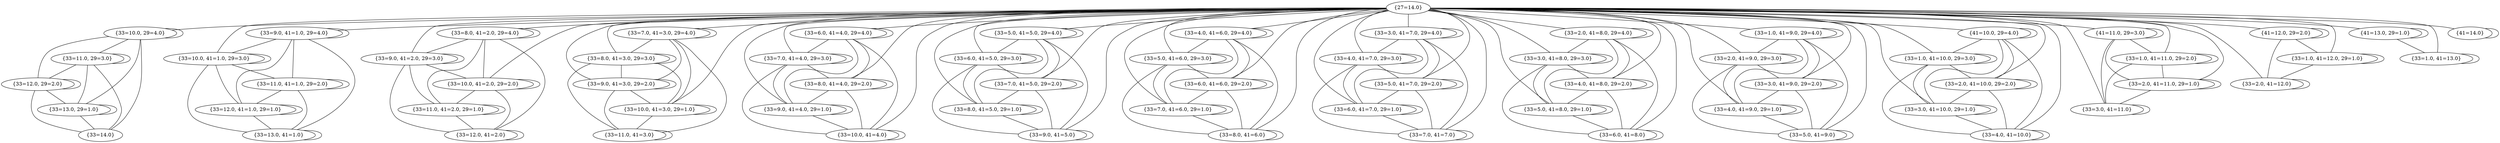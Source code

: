graph {
	"{27=14.0}" ["state"="{27=14.0}"];
	"{33=10.0, 29=4.0}" ["state"="{33=10.0, 29=4.0}"];
	"{33=9.0, 41=1.0, 29=4.0}" ["state"="{33=9.0, 41=1.0, 29=4.0}"];
	"{33=10.0, 41=1.0, 29=3.0}" ["state"="{33=10.0, 41=1.0, 29=3.0}"];
	"{33=8.0, 41=2.0, 29=4.0}" ["state"="{33=8.0, 41=2.0, 29=4.0}"];
	"{33=9.0, 41=2.0, 29=3.0}" ["state"="{33=9.0, 41=2.0, 29=3.0}"];
	"{33=10.0, 41=2.0, 29=2.0}" ["state"="{33=10.0, 41=2.0, 29=2.0}"];
	"{33=7.0, 41=3.0, 29=4.0}" ["state"="{33=7.0, 41=3.0, 29=4.0}"];
	"{33=8.0, 41=3.0, 29=3.0}" ["state"="{33=8.0, 41=3.0, 29=3.0}"];
	"{33=9.0, 41=3.0, 29=2.0}" ["state"="{33=9.0, 41=3.0, 29=2.0}"];
	"{33=10.0, 41=3.0, 29=1.0}" ["state"="{33=10.0, 41=3.0, 29=1.0}"];
	"{33=6.0, 41=4.0, 29=4.0}" ["state"="{33=6.0, 41=4.0, 29=4.0}"];
	"{33=7.0, 41=4.0, 29=3.0}" ["state"="{33=7.0, 41=4.0, 29=3.0}"];
	"{33=8.0, 41=4.0, 29=2.0}" ["state"="{33=8.0, 41=4.0, 29=2.0}"];
	"{33=9.0, 41=4.0, 29=1.0}" ["state"="{33=9.0, 41=4.0, 29=1.0}"];
	"{33=10.0, 41=4.0}" ["state"="{33=10.0, 41=4.0}"];
	"{33=5.0, 41=5.0, 29=4.0}" ["state"="{33=5.0, 41=5.0, 29=4.0}"];
	"{33=6.0, 41=5.0, 29=3.0}" ["state"="{33=6.0, 41=5.0, 29=3.0}"];
	"{33=7.0, 41=5.0, 29=2.0}" ["state"="{33=7.0, 41=5.0, 29=2.0}"];
	"{33=8.0, 41=5.0, 29=1.0}" ["state"="{33=8.0, 41=5.0, 29=1.0}"];
	"{33=9.0, 41=5.0}" ["state"="{33=9.0, 41=5.0}"];
	"{33=4.0, 41=6.0, 29=4.0}" ["state"="{33=4.0, 41=6.0, 29=4.0}"];
	"{33=5.0, 41=6.0, 29=3.0}" ["state"="{33=5.0, 41=6.0, 29=3.0}"];
	"{33=6.0, 41=6.0, 29=2.0}" ["state"="{33=6.0, 41=6.0, 29=2.0}"];
	"{33=7.0, 41=6.0, 29=1.0}" ["state"="{33=7.0, 41=6.0, 29=1.0}"];
	"{33=8.0, 41=6.0}" ["state"="{33=8.0, 41=6.0}"];
	"{33=3.0, 41=7.0, 29=4.0}" ["state"="{33=3.0, 41=7.0, 29=4.0}"];
	"{33=4.0, 41=7.0, 29=3.0}" ["state"="{33=4.0, 41=7.0, 29=3.0}"];
	"{33=5.0, 41=7.0, 29=2.0}" ["state"="{33=5.0, 41=7.0, 29=2.0}"];
	"{33=6.0, 41=7.0, 29=1.0}" ["state"="{33=6.0, 41=7.0, 29=1.0}"];
	"{33=7.0, 41=7.0}" ["state"="{33=7.0, 41=7.0}"];
	"{33=2.0, 41=8.0, 29=4.0}" ["state"="{33=2.0, 41=8.0, 29=4.0}"];
	"{33=3.0, 41=8.0, 29=3.0}" ["state"="{33=3.0, 41=8.0, 29=3.0}"];
	"{33=4.0, 41=8.0, 29=2.0}" ["state"="{33=4.0, 41=8.0, 29=2.0}"];
	"{33=5.0, 41=8.0, 29=1.0}" ["state"="{33=5.0, 41=8.0, 29=1.0}"];
	"{33=6.0, 41=8.0}" ["state"="{33=6.0, 41=8.0}"];
	"{33=1.0, 41=9.0, 29=4.0}" ["state"="{33=1.0, 41=9.0, 29=4.0}"];
	"{33=2.0, 41=9.0, 29=3.0}" ["state"="{33=2.0, 41=9.0, 29=3.0}"];
	"{33=3.0, 41=9.0, 29=2.0}" ["state"="{33=3.0, 41=9.0, 29=2.0}"];
	"{33=4.0, 41=9.0, 29=1.0}" ["state"="{33=4.0, 41=9.0, 29=1.0}"];
	"{33=5.0, 41=9.0}" ["state"="{33=5.0, 41=9.0}"];
	"{41=10.0, 29=4.0}" ["state"="{41=10.0, 29=4.0}"];
	"{33=1.0, 41=10.0, 29=3.0}" ["state"="{33=1.0, 41=10.0, 29=3.0}"];
	"{33=2.0, 41=10.0, 29=2.0}" ["state"="{33=2.0, 41=10.0, 29=2.0}"];
	"{33=3.0, 41=10.0, 29=1.0}" ["state"="{33=3.0, 41=10.0, 29=1.0}"];
	"{33=4.0, 41=10.0}" ["state"="{33=4.0, 41=10.0}"];
	"{41=11.0, 29=3.0}" ["state"="{41=11.0, 29=3.0}"];
	"{33=1.0, 41=11.0, 29=2.0}" ["state"="{33=1.0, 41=11.0, 29=2.0}"];
	"{33=2.0, 41=11.0, 29=1.0}" ["state"="{33=2.0, 41=11.0, 29=1.0}"];
	"{33=3.0, 41=11.0}" ["state"="{33=3.0, 41=11.0}"];
	"{41=12.0, 29=2.0}" ["state"="{41=12.0, 29=2.0}"];
	"{33=1.0, 41=12.0, 29=1.0}" ["state"="{33=1.0, 41=12.0, 29=1.0}"];
	"{33=2.0, 41=12.0}" ["state"="{33=2.0, 41=12.0}"];
	"{41=13.0, 29=1.0}" ["state"="{41=13.0, 29=1.0}"];
	"{33=1.0, 41=13.0}" ["state"="{33=1.0, 41=13.0}"];
	"{41=14.0}" ["state"="{41=14.0}"];
	"{33=11.0, 41=3.0}" ["state"="{33=11.0, 41=3.0}"];
	"{33=11.0, 41=2.0, 29=1.0}" ["state"="{33=11.0, 41=2.0, 29=1.0}"];
	"{33=12.0, 41=2.0}" ["state"="{33=12.0, 41=2.0}"];
	"{33=11.0, 41=1.0, 29=2.0}" ["state"="{33=11.0, 41=1.0, 29=2.0}"];
	"{33=12.0, 41=1.0, 29=1.0}" ["state"="{33=12.0, 41=1.0, 29=1.0}"];
	"{33=13.0, 41=1.0}" ["state"="{33=13.0, 41=1.0}"];
	"{33=11.0, 29=3.0}" ["state"="{33=11.0, 29=3.0}"];
	"{33=12.0, 29=2.0}" ["state"="{33=12.0, 29=2.0}"];
	"{33=13.0, 29=1.0}" ["state"="{33=13.0, 29=1.0}"];
	"{33=14.0}" ["state"="{33=14.0}"];
	"{27=14.0}" -- "{33=10.0, 29=4.0}" ;
	"{27=14.0}" -- "{33=9.0, 41=1.0, 29=4.0}" ;
	"{27=14.0}" -- "{33=10.0, 41=1.0, 29=3.0}" ;
	"{27=14.0}" -- "{33=8.0, 41=2.0, 29=4.0}" ;
	"{27=14.0}" -- "{33=9.0, 41=2.0, 29=3.0}" ;
	"{27=14.0}" -- "{33=10.0, 41=2.0, 29=2.0}" ;
	"{27=14.0}" -- "{33=7.0, 41=3.0, 29=4.0}" ;
	"{27=14.0}" -- "{33=8.0, 41=3.0, 29=3.0}" ;
	"{27=14.0}" -- "{33=9.0, 41=3.0, 29=2.0}" ;
	"{27=14.0}" -- "{33=10.0, 41=3.0, 29=1.0}" ;
	"{27=14.0}" -- "{33=6.0, 41=4.0, 29=4.0}" ;
	"{27=14.0}" -- "{33=7.0, 41=4.0, 29=3.0}" ;
	"{27=14.0}" -- "{33=8.0, 41=4.0, 29=2.0}" ;
	"{27=14.0}" -- "{33=9.0, 41=4.0, 29=1.0}" ;
	"{27=14.0}" -- "{33=10.0, 41=4.0}" ;
	"{27=14.0}" -- "{33=5.0, 41=5.0, 29=4.0}" ;
	"{27=14.0}" -- "{33=6.0, 41=5.0, 29=3.0}" ;
	"{27=14.0}" -- "{33=7.0, 41=5.0, 29=2.0}" ;
	"{27=14.0}" -- "{33=8.0, 41=5.0, 29=1.0}" ;
	"{27=14.0}" -- "{33=9.0, 41=5.0}" ;
	"{27=14.0}" -- "{33=4.0, 41=6.0, 29=4.0}" ;
	"{27=14.0}" -- "{33=5.0, 41=6.0, 29=3.0}" ;
	"{27=14.0}" -- "{33=6.0, 41=6.0, 29=2.0}" ;
	"{27=14.0}" -- "{33=7.0, 41=6.0, 29=1.0}" ;
	"{27=14.0}" -- "{33=8.0, 41=6.0}" ;
	"{27=14.0}" -- "{33=3.0, 41=7.0, 29=4.0}" ;
	"{27=14.0}" -- "{33=4.0, 41=7.0, 29=3.0}" ;
	"{27=14.0}" -- "{33=5.0, 41=7.0, 29=2.0}" ;
	"{27=14.0}" -- "{33=6.0, 41=7.0, 29=1.0}" ;
	"{27=14.0}" -- "{33=7.0, 41=7.0}" ;
	"{27=14.0}" -- "{33=2.0, 41=8.0, 29=4.0}" ;
	"{27=14.0}" -- "{33=3.0, 41=8.0, 29=3.0}" ;
	"{27=14.0}" -- "{33=4.0, 41=8.0, 29=2.0}" ;
	"{27=14.0}" -- "{33=5.0, 41=8.0, 29=1.0}" ;
	"{27=14.0}" -- "{33=6.0, 41=8.0}" ;
	"{27=14.0}" -- "{33=1.0, 41=9.0, 29=4.0}" ;
	"{27=14.0}" -- "{33=2.0, 41=9.0, 29=3.0}" ;
	"{27=14.0}" -- "{33=3.0, 41=9.0, 29=2.0}" ;
	"{27=14.0}" -- "{33=4.0, 41=9.0, 29=1.0}" ;
	"{27=14.0}" -- "{33=5.0, 41=9.0}" ;
	"{27=14.0}" -- "{41=10.0, 29=4.0}" ;
	"{27=14.0}" -- "{33=1.0, 41=10.0, 29=3.0}" ;
	"{27=14.0}" -- "{33=2.0, 41=10.0, 29=2.0}" ;
	"{27=14.0}" -- "{33=3.0, 41=10.0, 29=1.0}" ;
	"{27=14.0}" -- "{33=4.0, 41=10.0}" ;
	"{27=14.0}" -- "{41=11.0, 29=3.0}" ;
	"{27=14.0}" -- "{33=1.0, 41=11.0, 29=2.0}" ;
	"{27=14.0}" -- "{33=2.0, 41=11.0, 29=1.0}" ;
	"{27=14.0}" -- "{33=3.0, 41=11.0}" ;
	"{27=14.0}" -- "{41=12.0, 29=2.0}" ;
	"{27=14.0}" -- "{33=1.0, 41=12.0, 29=1.0}" ;
	"{27=14.0}" -- "{33=2.0, 41=12.0}" ;
	"{27=14.0}" -- "{41=13.0, 29=1.0}" ;
	"{27=14.0}" -- "{33=1.0, 41=13.0}" ;
	"{27=14.0}" -- "{41=14.0}" ;
	"{41=14.0}" -- "{41=14.0}" ;
	"{33=1.0, 41=13.0}" -- "{33=1.0, 41=13.0}" ;
	"{41=13.0, 29=1.0}" -- "{41=13.0, 29=1.0}" ;
	"{41=13.0, 29=1.0}" -- "{33=1.0, 41=13.0}" ;
	"{33=2.0, 41=12.0}" -- "{33=2.0, 41=12.0}" ;
	"{33=1.0, 41=12.0, 29=1.0}" -- "{33=1.0, 41=12.0, 29=1.0}" ;
	"{33=1.0, 41=12.0, 29=1.0}" -- "{33=2.0, 41=12.0}" ;
	"{41=12.0, 29=2.0}" -- "{41=12.0, 29=2.0}" ;
	"{41=12.0, 29=2.0}" -- "{33=1.0, 41=12.0, 29=1.0}" ;
	"{41=12.0, 29=2.0}" -- "{33=2.0, 41=12.0}" ;
	"{33=3.0, 41=11.0}" -- "{33=3.0, 41=11.0}" ;
	"{33=2.0, 41=11.0, 29=1.0}" -- "{33=2.0, 41=11.0, 29=1.0}" ;
	"{33=2.0, 41=11.0, 29=1.0}" -- "{33=3.0, 41=11.0}" ;
	"{33=1.0, 41=11.0, 29=2.0}" -- "{33=1.0, 41=11.0, 29=2.0}" ;
	"{33=1.0, 41=11.0, 29=2.0}" -- "{33=2.0, 41=11.0, 29=1.0}" ;
	"{33=1.0, 41=11.0, 29=2.0}" -- "{33=3.0, 41=11.0}" ;
	"{41=11.0, 29=3.0}" -- "{41=11.0, 29=3.0}" ;
	"{41=11.0, 29=3.0}" -- "{33=1.0, 41=11.0, 29=2.0}" ;
	"{41=11.0, 29=3.0}" -- "{33=2.0, 41=11.0, 29=1.0}" ;
	"{41=11.0, 29=3.0}" -- "{33=3.0, 41=11.0}" ;
	"{33=4.0, 41=10.0}" -- "{33=4.0, 41=10.0}" ;
	"{33=3.0, 41=10.0, 29=1.0}" -- "{33=3.0, 41=10.0, 29=1.0}" ;
	"{33=3.0, 41=10.0, 29=1.0}" -- "{33=4.0, 41=10.0}" ;
	"{33=2.0, 41=10.0, 29=2.0}" -- "{33=2.0, 41=10.0, 29=2.0}" ;
	"{33=2.0, 41=10.0, 29=2.0}" -- "{33=3.0, 41=10.0, 29=1.0}" ;
	"{33=2.0, 41=10.0, 29=2.0}" -- "{33=4.0, 41=10.0}" ;
	"{33=1.0, 41=10.0, 29=3.0}" -- "{33=1.0, 41=10.0, 29=3.0}" ;
	"{33=1.0, 41=10.0, 29=3.0}" -- "{33=2.0, 41=10.0, 29=2.0}" ;
	"{33=1.0, 41=10.0, 29=3.0}" -- "{33=3.0, 41=10.0, 29=1.0}" ;
	"{33=1.0, 41=10.0, 29=3.0}" -- "{33=4.0, 41=10.0}" ;
	"{41=10.0, 29=4.0}" -- "{41=10.0, 29=4.0}" ;
	"{41=10.0, 29=4.0}" -- "{33=1.0, 41=10.0, 29=3.0}" ;
	"{41=10.0, 29=4.0}" -- "{33=2.0, 41=10.0, 29=2.0}" ;
	"{41=10.0, 29=4.0}" -- "{33=3.0, 41=10.0, 29=1.0}" ;
	"{41=10.0, 29=4.0}" -- "{33=4.0, 41=10.0}" ;
	"{33=5.0, 41=9.0}" -- "{33=5.0, 41=9.0}" ;
	"{33=4.0, 41=9.0, 29=1.0}" -- "{33=4.0, 41=9.0, 29=1.0}" ;
	"{33=4.0, 41=9.0, 29=1.0}" -- "{33=5.0, 41=9.0}" ;
	"{33=3.0, 41=9.0, 29=2.0}" -- "{33=3.0, 41=9.0, 29=2.0}" ;
	"{33=3.0, 41=9.0, 29=2.0}" -- "{33=4.0, 41=9.0, 29=1.0}" ;
	"{33=3.0, 41=9.0, 29=2.0}" -- "{33=5.0, 41=9.0}" ;
	"{33=2.0, 41=9.0, 29=3.0}" -- "{33=2.0, 41=9.0, 29=3.0}" ;
	"{33=2.0, 41=9.0, 29=3.0}" -- "{33=3.0, 41=9.0, 29=2.0}" ;
	"{33=2.0, 41=9.0, 29=3.0}" -- "{33=4.0, 41=9.0, 29=1.0}" ;
	"{33=2.0, 41=9.0, 29=3.0}" -- "{33=5.0, 41=9.0}" ;
	"{33=1.0, 41=9.0, 29=4.0}" -- "{33=1.0, 41=9.0, 29=4.0}" ;
	"{33=1.0, 41=9.0, 29=4.0}" -- "{33=2.0, 41=9.0, 29=3.0}" ;
	"{33=1.0, 41=9.0, 29=4.0}" -- "{33=3.0, 41=9.0, 29=2.0}" ;
	"{33=1.0, 41=9.0, 29=4.0}" -- "{33=4.0, 41=9.0, 29=1.0}" ;
	"{33=1.0, 41=9.0, 29=4.0}" -- "{33=5.0, 41=9.0}" ;
	"{33=6.0, 41=8.0}" -- "{33=6.0, 41=8.0}" ;
	"{33=5.0, 41=8.0, 29=1.0}" -- "{33=5.0, 41=8.0, 29=1.0}" ;
	"{33=5.0, 41=8.0, 29=1.0}" -- "{33=6.0, 41=8.0}" ;
	"{33=4.0, 41=8.0, 29=2.0}" -- "{33=4.0, 41=8.0, 29=2.0}" ;
	"{33=4.0, 41=8.0, 29=2.0}" -- "{33=5.0, 41=8.0, 29=1.0}" ;
	"{33=4.0, 41=8.0, 29=2.0}" -- "{33=6.0, 41=8.0}" ;
	"{33=3.0, 41=8.0, 29=3.0}" -- "{33=3.0, 41=8.0, 29=3.0}" ;
	"{33=3.0, 41=8.0, 29=3.0}" -- "{33=4.0, 41=8.0, 29=2.0}" ;
	"{33=3.0, 41=8.0, 29=3.0}" -- "{33=5.0, 41=8.0, 29=1.0}" ;
	"{33=3.0, 41=8.0, 29=3.0}" -- "{33=6.0, 41=8.0}" ;
	"{33=2.0, 41=8.0, 29=4.0}" -- "{33=2.0, 41=8.0, 29=4.0}" ;
	"{33=2.0, 41=8.0, 29=4.0}" -- "{33=3.0, 41=8.0, 29=3.0}" ;
	"{33=2.0, 41=8.0, 29=4.0}" -- "{33=4.0, 41=8.0, 29=2.0}" ;
	"{33=2.0, 41=8.0, 29=4.0}" -- "{33=5.0, 41=8.0, 29=1.0}" ;
	"{33=2.0, 41=8.0, 29=4.0}" -- "{33=6.0, 41=8.0}" ;
	"{33=7.0, 41=7.0}" -- "{33=7.0, 41=7.0}" ;
	"{33=6.0, 41=7.0, 29=1.0}" -- "{33=6.0, 41=7.0, 29=1.0}" ;
	"{33=6.0, 41=7.0, 29=1.0}" -- "{33=7.0, 41=7.0}" ;
	"{33=5.0, 41=7.0, 29=2.0}" -- "{33=5.0, 41=7.0, 29=2.0}" ;
	"{33=5.0, 41=7.0, 29=2.0}" -- "{33=6.0, 41=7.0, 29=1.0}" ;
	"{33=5.0, 41=7.0, 29=2.0}" -- "{33=7.0, 41=7.0}" ;
	"{33=4.0, 41=7.0, 29=3.0}" -- "{33=4.0, 41=7.0, 29=3.0}" ;
	"{33=4.0, 41=7.0, 29=3.0}" -- "{33=5.0, 41=7.0, 29=2.0}" ;
	"{33=4.0, 41=7.0, 29=3.0}" -- "{33=6.0, 41=7.0, 29=1.0}" ;
	"{33=4.0, 41=7.0, 29=3.0}" -- "{33=7.0, 41=7.0}" ;
	"{33=3.0, 41=7.0, 29=4.0}" -- "{33=3.0, 41=7.0, 29=4.0}" ;
	"{33=3.0, 41=7.0, 29=4.0}" -- "{33=4.0, 41=7.0, 29=3.0}" ;
	"{33=3.0, 41=7.0, 29=4.0}" -- "{33=5.0, 41=7.0, 29=2.0}" ;
	"{33=3.0, 41=7.0, 29=4.0}" -- "{33=6.0, 41=7.0, 29=1.0}" ;
	"{33=3.0, 41=7.0, 29=4.0}" -- "{33=7.0, 41=7.0}" ;
	"{33=8.0, 41=6.0}" -- "{33=8.0, 41=6.0}" ;
	"{33=7.0, 41=6.0, 29=1.0}" -- "{33=7.0, 41=6.0, 29=1.0}" ;
	"{33=7.0, 41=6.0, 29=1.0}" -- "{33=8.0, 41=6.0}" ;
	"{33=6.0, 41=6.0, 29=2.0}" -- "{33=6.0, 41=6.0, 29=2.0}" ;
	"{33=6.0, 41=6.0, 29=2.0}" -- "{33=7.0, 41=6.0, 29=1.0}" ;
	"{33=6.0, 41=6.0, 29=2.0}" -- "{33=8.0, 41=6.0}" ;
	"{33=5.0, 41=6.0, 29=3.0}" -- "{33=5.0, 41=6.0, 29=3.0}" ;
	"{33=5.0, 41=6.0, 29=3.0}" -- "{33=6.0, 41=6.0, 29=2.0}" ;
	"{33=5.0, 41=6.0, 29=3.0}" -- "{33=7.0, 41=6.0, 29=1.0}" ;
	"{33=5.0, 41=6.0, 29=3.0}" -- "{33=8.0, 41=6.0}" ;
	"{33=4.0, 41=6.0, 29=4.0}" -- "{33=4.0, 41=6.0, 29=4.0}" ;
	"{33=4.0, 41=6.0, 29=4.0}" -- "{33=5.0, 41=6.0, 29=3.0}" ;
	"{33=4.0, 41=6.0, 29=4.0}" -- "{33=6.0, 41=6.0, 29=2.0}" ;
	"{33=4.0, 41=6.0, 29=4.0}" -- "{33=7.0, 41=6.0, 29=1.0}" ;
	"{33=4.0, 41=6.0, 29=4.0}" -- "{33=8.0, 41=6.0}" ;
	"{33=9.0, 41=5.0}" -- "{33=9.0, 41=5.0}" ;
	"{33=8.0, 41=5.0, 29=1.0}" -- "{33=8.0, 41=5.0, 29=1.0}" ;
	"{33=8.0, 41=5.0, 29=1.0}" -- "{33=9.0, 41=5.0}" ;
	"{33=7.0, 41=5.0, 29=2.0}" -- "{33=7.0, 41=5.0, 29=2.0}" ;
	"{33=7.0, 41=5.0, 29=2.0}" -- "{33=8.0, 41=5.0, 29=1.0}" ;
	"{33=7.0, 41=5.0, 29=2.0}" -- "{33=9.0, 41=5.0}" ;
	"{33=6.0, 41=5.0, 29=3.0}" -- "{33=6.0, 41=5.0, 29=3.0}" ;
	"{33=6.0, 41=5.0, 29=3.0}" -- "{33=7.0, 41=5.0, 29=2.0}" ;
	"{33=6.0, 41=5.0, 29=3.0}" -- "{33=8.0, 41=5.0, 29=1.0}" ;
	"{33=6.0, 41=5.0, 29=3.0}" -- "{33=9.0, 41=5.0}" ;
	"{33=5.0, 41=5.0, 29=4.0}" -- "{33=5.0, 41=5.0, 29=4.0}" ;
	"{33=5.0, 41=5.0, 29=4.0}" -- "{33=6.0, 41=5.0, 29=3.0}" ;
	"{33=5.0, 41=5.0, 29=4.0}" -- "{33=7.0, 41=5.0, 29=2.0}" ;
	"{33=5.0, 41=5.0, 29=4.0}" -- "{33=8.0, 41=5.0, 29=1.0}" ;
	"{33=5.0, 41=5.0, 29=4.0}" -- "{33=9.0, 41=5.0}" ;
	"{33=10.0, 41=4.0}" -- "{33=10.0, 41=4.0}" ;
	"{33=9.0, 41=4.0, 29=1.0}" -- "{33=9.0, 41=4.0, 29=1.0}" ;
	"{33=9.0, 41=4.0, 29=1.0}" -- "{33=10.0, 41=4.0}" ;
	"{33=8.0, 41=4.0, 29=2.0}" -- "{33=8.0, 41=4.0, 29=2.0}" ;
	"{33=8.0, 41=4.0, 29=2.0}" -- "{33=9.0, 41=4.0, 29=1.0}" ;
	"{33=8.0, 41=4.0, 29=2.0}" -- "{33=10.0, 41=4.0}" ;
	"{33=7.0, 41=4.0, 29=3.0}" -- "{33=7.0, 41=4.0, 29=3.0}" ;
	"{33=7.0, 41=4.0, 29=3.0}" -- "{33=8.0, 41=4.0, 29=2.0}" ;
	"{33=7.0, 41=4.0, 29=3.0}" -- "{33=9.0, 41=4.0, 29=1.0}" ;
	"{33=7.0, 41=4.0, 29=3.0}" -- "{33=10.0, 41=4.0}" ;
	"{33=6.0, 41=4.0, 29=4.0}" -- "{33=6.0, 41=4.0, 29=4.0}" ;
	"{33=6.0, 41=4.0, 29=4.0}" -- "{33=7.0, 41=4.0, 29=3.0}" ;
	"{33=6.0, 41=4.0, 29=4.0}" -- "{33=8.0, 41=4.0, 29=2.0}" ;
	"{33=6.0, 41=4.0, 29=4.0}" -- "{33=9.0, 41=4.0, 29=1.0}" ;
	"{33=6.0, 41=4.0, 29=4.0}" -- "{33=10.0, 41=4.0}" ;
	"{33=10.0, 41=3.0, 29=1.0}" -- "{33=10.0, 41=3.0, 29=1.0}" ;
	"{33=10.0, 41=3.0, 29=1.0}" -- "{33=11.0, 41=3.0}" ;
	"{33=11.0, 41=3.0}" -- "{33=11.0, 41=3.0}" ;
	"{33=9.0, 41=3.0, 29=2.0}" -- "{33=9.0, 41=3.0, 29=2.0}" ;
	"{33=9.0, 41=3.0, 29=2.0}" -- "{33=10.0, 41=3.0, 29=1.0}" ;
	"{33=9.0, 41=3.0, 29=2.0}" -- "{33=11.0, 41=3.0}" ;
	"{33=8.0, 41=3.0, 29=3.0}" -- "{33=8.0, 41=3.0, 29=3.0}" ;
	"{33=8.0, 41=3.0, 29=3.0}" -- "{33=9.0, 41=3.0, 29=2.0}" ;
	"{33=8.0, 41=3.0, 29=3.0}" -- "{33=10.0, 41=3.0, 29=1.0}" ;
	"{33=8.0, 41=3.0, 29=3.0}" -- "{33=11.0, 41=3.0}" ;
	"{33=7.0, 41=3.0, 29=4.0}" -- "{33=7.0, 41=3.0, 29=4.0}" ;
	"{33=7.0, 41=3.0, 29=4.0}" -- "{33=8.0, 41=3.0, 29=3.0}" ;
	"{33=7.0, 41=3.0, 29=4.0}" -- "{33=9.0, 41=3.0, 29=2.0}" ;
	"{33=7.0, 41=3.0, 29=4.0}" -- "{33=10.0, 41=3.0, 29=1.0}" ;
	"{33=7.0, 41=3.0, 29=4.0}" -- "{33=11.0, 41=3.0}" ;
	"{33=10.0, 41=2.0, 29=2.0}" -- "{33=10.0, 41=2.0, 29=2.0}" ;
	"{33=10.0, 41=2.0, 29=2.0}" -- "{33=11.0, 41=2.0, 29=1.0}" ;
	"{33=10.0, 41=2.0, 29=2.0}" -- "{33=12.0, 41=2.0}" ;
	"{33=12.0, 41=2.0}" -- "{33=12.0, 41=2.0}" ;
	"{33=11.0, 41=2.0, 29=1.0}" -- "{33=11.0, 41=2.0, 29=1.0}" ;
	"{33=11.0, 41=2.0, 29=1.0}" -- "{33=12.0, 41=2.0}" ;
	"{33=9.0, 41=2.0, 29=3.0}" -- "{33=9.0, 41=2.0, 29=3.0}" ;
	"{33=9.0, 41=2.0, 29=3.0}" -- "{33=10.0, 41=2.0, 29=2.0}" ;
	"{33=9.0, 41=2.0, 29=3.0}" -- "{33=11.0, 41=2.0, 29=1.0}" ;
	"{33=9.0, 41=2.0, 29=3.0}" -- "{33=12.0, 41=2.0}" ;
	"{33=8.0, 41=2.0, 29=4.0}" -- "{33=8.0, 41=2.0, 29=4.0}" ;
	"{33=8.0, 41=2.0, 29=4.0}" -- "{33=9.0, 41=2.0, 29=3.0}" ;
	"{33=8.0, 41=2.0, 29=4.0}" -- "{33=10.0, 41=2.0, 29=2.0}" ;
	"{33=8.0, 41=2.0, 29=4.0}" -- "{33=11.0, 41=2.0, 29=1.0}" ;
	"{33=8.0, 41=2.0, 29=4.0}" -- "{33=12.0, 41=2.0}" ;
	"{33=10.0, 41=1.0, 29=3.0}" -- "{33=10.0, 41=1.0, 29=3.0}" ;
	"{33=10.0, 41=1.0, 29=3.0}" -- "{33=11.0, 41=1.0, 29=2.0}" ;
	"{33=10.0, 41=1.0, 29=3.0}" -- "{33=12.0, 41=1.0, 29=1.0}" ;
	"{33=10.0, 41=1.0, 29=3.0}" -- "{33=13.0, 41=1.0}" ;
	"{33=13.0, 41=1.0}" -- "{33=13.0, 41=1.0}" ;
	"{33=12.0, 41=1.0, 29=1.0}" -- "{33=12.0, 41=1.0, 29=1.0}" ;
	"{33=12.0, 41=1.0, 29=1.0}" -- "{33=13.0, 41=1.0}" ;
	"{33=11.0, 41=1.0, 29=2.0}" -- "{33=11.0, 41=1.0, 29=2.0}" ;
	"{33=11.0, 41=1.0, 29=2.0}" -- "{33=12.0, 41=1.0, 29=1.0}" ;
	"{33=11.0, 41=1.0, 29=2.0}" -- "{33=13.0, 41=1.0}" ;
	"{33=9.0, 41=1.0, 29=4.0}" -- "{33=9.0, 41=1.0, 29=4.0}" ;
	"{33=9.0, 41=1.0, 29=4.0}" -- "{33=10.0, 41=1.0, 29=3.0}" ;
	"{33=9.0, 41=1.0, 29=4.0}" -- "{33=11.0, 41=1.0, 29=2.0}" ;
	"{33=9.0, 41=1.0, 29=4.0}" -- "{33=12.0, 41=1.0, 29=1.0}" ;
	"{33=9.0, 41=1.0, 29=4.0}" -- "{33=13.0, 41=1.0}" ;
	"{33=10.0, 29=4.0}" -- "{33=10.0, 29=4.0}" ;
	"{33=10.0, 29=4.0}" -- "{33=11.0, 29=3.0}" ;
	"{33=10.0, 29=4.0}" -- "{33=12.0, 29=2.0}" ;
	"{33=10.0, 29=4.0}" -- "{33=13.0, 29=1.0}" ;
	"{33=10.0, 29=4.0}" -- "{33=14.0}" ;
	"{33=13.0, 29=1.0}" -- "{33=13.0, 29=1.0}" ;
	"{33=13.0, 29=1.0}" -- "{33=14.0}" ;
	"{33=12.0, 29=2.0}" -- "{33=12.0, 29=2.0}" ;
	"{33=12.0, 29=2.0}" -- "{33=13.0, 29=1.0}" ;
	"{33=12.0, 29=2.0}" -- "{33=14.0}" ;
	"{33=11.0, 29=3.0}" -- "{33=11.0, 29=3.0}" ;
	"{33=11.0, 29=3.0}" -- "{33=12.0, 29=2.0}" ;
	"{33=11.0, 29=3.0}" -- "{33=13.0, 29=1.0}" ;
	"{33=11.0, 29=3.0}" -- "{33=14.0}" ;
}
